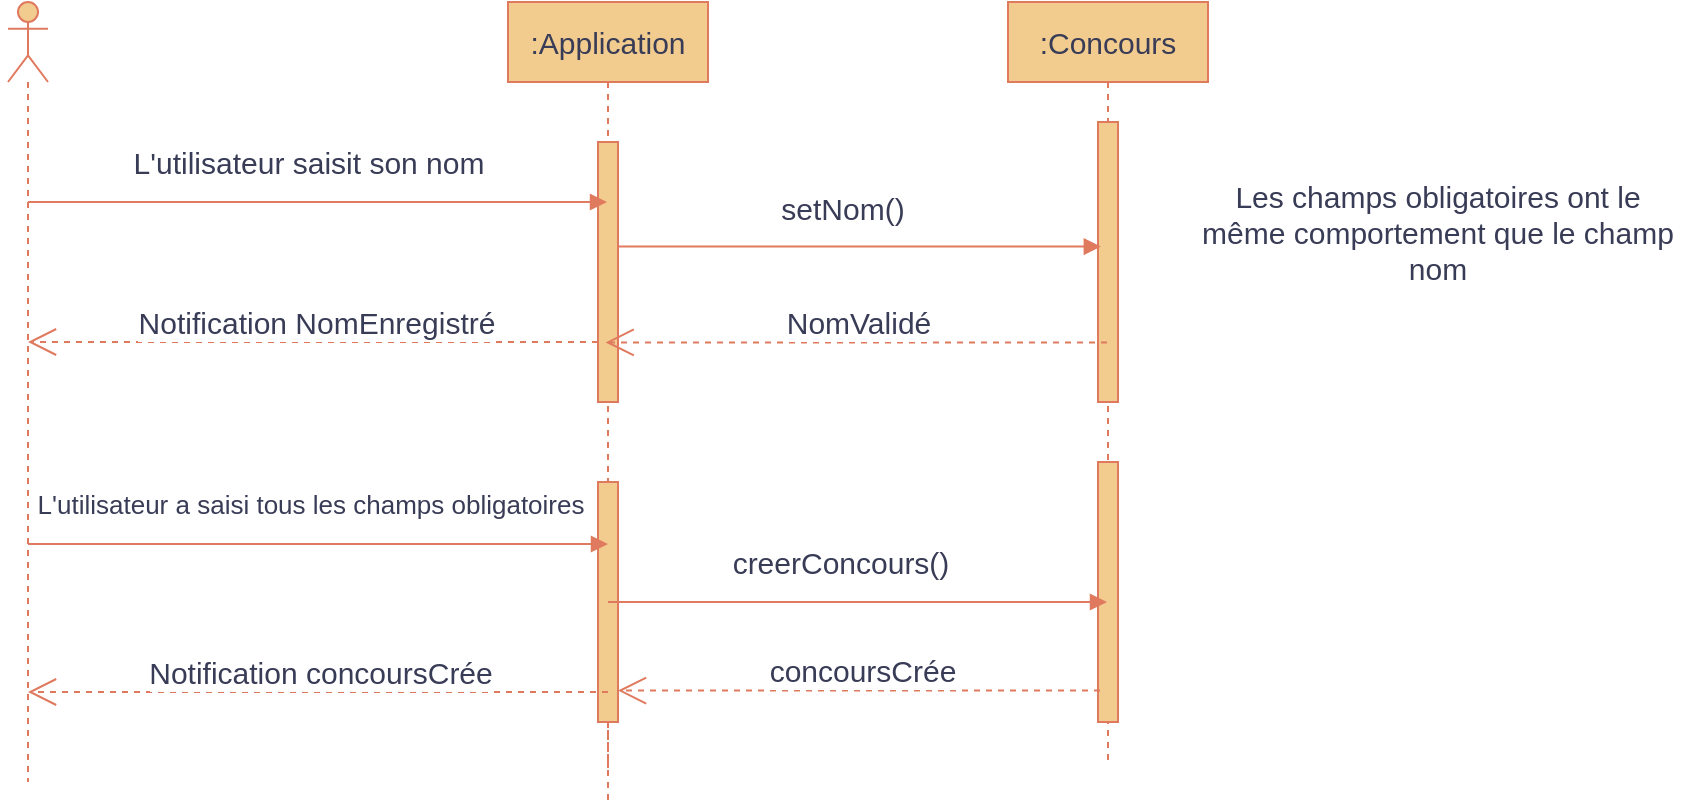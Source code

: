 <mxfile version="24.4.14" type="github">
  <diagram name="Page-1" id="fdAoEQVvMbO95dPxKYBk">
    <mxGraphModel dx="1818" dy="870" grid="1" gridSize="10" guides="1" tooltips="1" connect="1" arrows="1" fold="1" page="1" pageScale="1" pageWidth="827" pageHeight="1169" math="0" shadow="0">
      <root>
        <mxCell id="0" />
        <mxCell id="1" parent="0" />
        <mxCell id="YwSZnxOSZAGfmVUnm9KU-13" value="" style="shape=umlLifeline;perimeter=lifelinePerimeter;whiteSpace=wrap;html=1;container=1;dropTarget=0;collapsible=0;recursiveResize=0;outlineConnect=0;portConstraint=eastwest;newEdgeStyle={&quot;curved&quot;:0,&quot;rounded&quot;:0};participant=umlActor;fontSize=15;labelBackgroundColor=none;fillColor=#F2CC8F;strokeColor=#E07A5F;fontColor=#393C56;" parent="1" vertex="1">
          <mxGeometry x="40" y="240" width="20" height="390" as="geometry" />
        </mxCell>
        <mxCell id="YwSZnxOSZAGfmVUnm9KU-17" value=":Application" style="shape=umlLifeline;perimeter=lifelinePerimeter;whiteSpace=wrap;html=1;container=1;dropTarget=0;collapsible=0;recursiveResize=0;outlineConnect=0;portConstraint=eastwest;newEdgeStyle={&quot;curved&quot;:0,&quot;rounded&quot;:0};fontSize=15;labelBackgroundColor=none;fillColor=#F2CC8F;strokeColor=#E07A5F;fontColor=#393C56;" parent="1" vertex="1">
          <mxGeometry x="290" y="240" width="100" height="380" as="geometry" />
        </mxCell>
        <mxCell id="YwSZnxOSZAGfmVUnm9KU-18" value="" style="html=1;points=[[0,0,0,0,5],[0,1,0,0,-5],[1,0,0,0,5],[1,1,0,0,-5]];perimeter=orthogonalPerimeter;outlineConnect=0;targetShapes=umlLifeline;portConstraint=eastwest;newEdgeStyle={&quot;curved&quot;:0,&quot;rounded&quot;:0};fontSize=15;labelBackgroundColor=none;fillColor=#F2CC8F;strokeColor=#E07A5F;fontColor=#393C56;" parent="YwSZnxOSZAGfmVUnm9KU-17" vertex="1">
          <mxGeometry x="45" y="70" width="10" height="130" as="geometry" />
        </mxCell>
        <mxCell id="9qj4UcXm1KwkEZ2GntjI-5" value="" style="html=1;points=[[0,0,0,0,5],[0,1,0,0,-5],[1,0,0,0,5],[1,1,0,0,-5]];perimeter=orthogonalPerimeter;outlineConnect=0;targetShapes=umlLifeline;portConstraint=eastwest;newEdgeStyle={&quot;curved&quot;:0,&quot;rounded&quot;:0};fontSize=15;labelBackgroundColor=none;fillColor=#F2CC8F;strokeColor=#E07A5F;fontColor=#393C56;" parent="YwSZnxOSZAGfmVUnm9KU-17" vertex="1">
          <mxGeometry x="45" y="240" width="10" height="120" as="geometry" />
        </mxCell>
        <mxCell id="6GCMAw3Al3JXhv_3c7TU-25" value="" style="endArrow=none;dashed=1;html=1;rounded=0;labelBackgroundColor=none;strokeColor=#E07A5F;fontColor=default;" edge="1" parent="YwSZnxOSZAGfmVUnm9KU-17" source="YwSZnxOSZAGfmVUnm9KU-17" target="9qj4UcXm1KwkEZ2GntjI-5">
          <mxGeometry width="50" height="50" relative="1" as="geometry">
            <mxPoint x="50" y="380" as="sourcePoint" />
            <mxPoint x="50" y="560" as="targetPoint" />
          </mxGeometry>
        </mxCell>
        <mxCell id="YwSZnxOSZAGfmVUnm9KU-19" value="" style="html=1;verticalAlign=bottom;endArrow=block;curved=0;rounded=0;fontSize=15;labelBackgroundColor=none;strokeColor=#E07A5F;fontColor=default;" parent="1" target="YwSZnxOSZAGfmVUnm9KU-17" edge="1">
          <mxGeometry width="80" relative="1" as="geometry">
            <mxPoint x="50" y="340" as="sourcePoint" />
            <mxPoint x="320" y="340" as="targetPoint" />
          </mxGeometry>
        </mxCell>
        <mxCell id="YwSZnxOSZAGfmVUnm9KU-23" value="L&#39;utilisateur saisit son nom" style="edgeLabel;html=1;align=center;verticalAlign=middle;resizable=0;points=[];fontSize=15;labelBackgroundColor=none;fontColor=#393C56;" parent="YwSZnxOSZAGfmVUnm9KU-19" vertex="1" connectable="0">
          <mxGeometry x="-0.076" y="4" relative="1" as="geometry">
            <mxPoint x="6" y="-16" as="offset" />
          </mxGeometry>
        </mxCell>
        <mxCell id="YwSZnxOSZAGfmVUnm9KU-20" value=":Concours" style="shape=umlLifeline;perimeter=lifelinePerimeter;whiteSpace=wrap;html=1;container=1;dropTarget=0;collapsible=0;recursiveResize=0;outlineConnect=0;portConstraint=eastwest;newEdgeStyle={&quot;curved&quot;:0,&quot;rounded&quot;:0};fontSize=15;labelBackgroundColor=none;fillColor=#F2CC8F;strokeColor=#E07A5F;fontColor=#393C56;" parent="1" vertex="1">
          <mxGeometry x="540" y="240" width="100" height="380" as="geometry" />
        </mxCell>
        <mxCell id="YwSZnxOSZAGfmVUnm9KU-21" value="" style="html=1;points=[[0,0,0,0,5],[0,1,0,0,-5],[1,0,0,0,5],[1,1,0,0,-5]];perimeter=orthogonalPerimeter;outlineConnect=0;targetShapes=umlLifeline;portConstraint=eastwest;newEdgeStyle={&quot;curved&quot;:0,&quot;rounded&quot;:0};fontSize=15;labelBackgroundColor=none;fillColor=#F2CC8F;strokeColor=#E07A5F;fontColor=#393C56;" parent="YwSZnxOSZAGfmVUnm9KU-20" vertex="1">
          <mxGeometry x="45" y="60" width="10" height="140" as="geometry" />
        </mxCell>
        <mxCell id="6GCMAw3Al3JXhv_3c7TU-35" value="" style="html=1;points=[[0,0,0,0,5],[0,1,0,0,-5],[1,0,0,0,5],[1,1,0,0,-5]];perimeter=orthogonalPerimeter;outlineConnect=0;targetShapes=umlLifeline;portConstraint=eastwest;newEdgeStyle={&quot;curved&quot;:0,&quot;rounded&quot;:0};fontSize=15;labelBackgroundColor=none;fillColor=#F2CC8F;strokeColor=#E07A5F;fontColor=#393C56;" vertex="1" parent="YwSZnxOSZAGfmVUnm9KU-20">
          <mxGeometry x="45" y="230" width="10" height="130" as="geometry" />
        </mxCell>
        <mxCell id="9qj4UcXm1KwkEZ2GntjI-13" value="" style="endArrow=none;dashed=1;html=1;rounded=0;labelBackgroundColor=none;strokeColor=#E07A5F;fontColor=default;" parent="1" source="YwSZnxOSZAGfmVUnm9KU-17" edge="1">
          <mxGeometry width="50" height="50" relative="1" as="geometry">
            <mxPoint x="340" y="625" as="sourcePoint" />
            <mxPoint x="340" y="625" as="targetPoint" />
          </mxGeometry>
        </mxCell>
        <mxCell id="6GCMAw3Al3JXhv_3c7TU-4" value="" style="html=1;verticalAlign=bottom;endArrow=block;curved=0;rounded=0;fontSize=15;labelBackgroundColor=none;strokeColor=#E07A5F;fontColor=default;entryX=0.141;entryY=0.445;entryDx=0;entryDy=0;entryPerimeter=0;" edge="1" parent="1" source="YwSZnxOSZAGfmVUnm9KU-18" target="YwSZnxOSZAGfmVUnm9KU-21">
          <mxGeometry width="80" relative="1" as="geometry">
            <mxPoint x="345" y="360" as="sourcePoint" />
            <mxPoint x="575" y="360" as="targetPoint" />
          </mxGeometry>
        </mxCell>
        <mxCell id="6GCMAw3Al3JXhv_3c7TU-5" value="setNom()" style="edgeLabel;html=1;align=center;verticalAlign=middle;resizable=0;points=[];fontSize=15;labelBackgroundColor=none;fontColor=#393C56;" vertex="1" connectable="0" parent="6GCMAw3Al3JXhv_3c7TU-4">
          <mxGeometry x="-0.076" y="4" relative="1" as="geometry">
            <mxPoint y="-16" as="offset" />
          </mxGeometry>
        </mxCell>
        <mxCell id="6GCMAw3Al3JXhv_3c7TU-22" value="" style="endArrow=none;dashed=1;html=1;rounded=0;labelBackgroundColor=none;strokeColor=#E07A5F;fontColor=default;" edge="1" parent="1" source="9qj4UcXm1KwkEZ2GntjI-5">
          <mxGeometry width="50" height="50" relative="1" as="geometry">
            <mxPoint x="340" y="620" as="sourcePoint" />
            <mxPoint x="340" y="640" as="targetPoint" />
          </mxGeometry>
        </mxCell>
        <mxCell id="6GCMAw3Al3JXhv_3c7TU-30" value="&lt;font style=&quot;font-size: 15px;&quot;&gt;NomValidé&lt;/font&gt;" style="endArrow=open;endSize=12;dashed=1;html=1;rounded=0;strokeColor=#E07A5F;fontColor=#393C56;fillColor=#F2CC8F;entryX=0.488;entryY=0.448;entryDx=0;entryDy=0;entryPerimeter=0;" edge="1" parent="1" source="YwSZnxOSZAGfmVUnm9KU-20" target="YwSZnxOSZAGfmVUnm9KU-17">
          <mxGeometry x="-0.007" y="-10" width="160" relative="1" as="geometry">
            <mxPoint x="380" y="410" as="sourcePoint" />
            <mxPoint x="540" y="410" as="targetPoint" />
            <mxPoint as="offset" />
          </mxGeometry>
        </mxCell>
        <mxCell id="6GCMAw3Al3JXhv_3c7TU-31" value="&lt;font style=&quot;font-size: 15px;&quot;&gt;Notification NomEnregistré&lt;/font&gt;" style="endArrow=open;endSize=12;dashed=1;html=1;rounded=0;strokeColor=#E07A5F;fontColor=#393C56;fillColor=#F2CC8F;" edge="1" parent="1" source="YwSZnxOSZAGfmVUnm9KU-18">
          <mxGeometry x="-0.007" y="-10" width="160" relative="1" as="geometry">
            <mxPoint x="335" y="410" as="sourcePoint" />
            <mxPoint x="50" y="410" as="targetPoint" />
            <mxPoint as="offset" />
          </mxGeometry>
        </mxCell>
        <mxCell id="6GCMAw3Al3JXhv_3c7TU-37" value="&lt;font style=&quot;font-size: 15px;&quot;&gt;Les champs obligatoires ont le même comportement que le champ nom&lt;/font&gt;" style="text;html=1;align=center;verticalAlign=middle;whiteSpace=wrap;rounded=0;fontColor=#393C56;" vertex="1" parent="1">
          <mxGeometry x="630" y="330" width="250" height="50" as="geometry" />
        </mxCell>
        <mxCell id="6GCMAw3Al3JXhv_3c7TU-38" value="" style="html=1;verticalAlign=bottom;endArrow=block;curved=0;rounded=0;fontSize=15;labelBackgroundColor=none;strokeColor=#E07A5F;fontColor=default;" edge="1" parent="1" source="YwSZnxOSZAGfmVUnm9KU-13">
          <mxGeometry width="80" relative="1" as="geometry">
            <mxPoint x="49.5" y="510" as="sourcePoint" />
            <mxPoint x="340" y="511" as="targetPoint" />
          </mxGeometry>
        </mxCell>
        <mxCell id="6GCMAw3Al3JXhv_3c7TU-39" value="L&#39;utilisateur a saisi tous les champs obligatoires" style="edgeLabel;html=1;align=center;verticalAlign=middle;resizable=0;points=[];fontSize=13;labelBackgroundColor=none;fontColor=#393C56;" vertex="1" connectable="0" parent="6GCMAw3Al3JXhv_3c7TU-38">
          <mxGeometry x="-0.076" y="4" relative="1" as="geometry">
            <mxPoint x="7" y="-16" as="offset" />
          </mxGeometry>
        </mxCell>
        <mxCell id="6GCMAw3Al3JXhv_3c7TU-41" value="" style="html=1;verticalAlign=bottom;endArrow=block;curved=0;rounded=0;fontSize=15;labelBackgroundColor=none;strokeColor=#E07A5F;fontColor=default;" edge="1" parent="1" target="YwSZnxOSZAGfmVUnm9KU-20">
          <mxGeometry width="80" relative="1" as="geometry">
            <mxPoint x="340" y="540" as="sourcePoint" />
            <mxPoint x="590" y="540" as="targetPoint" />
          </mxGeometry>
        </mxCell>
        <mxCell id="6GCMAw3Al3JXhv_3c7TU-42" value="creerConcours()" style="edgeLabel;html=1;align=center;verticalAlign=middle;resizable=0;points=[];fontSize=15;labelBackgroundColor=none;fontColor=#393C56;" vertex="1" connectable="0" parent="6GCMAw3Al3JXhv_3c7TU-41">
          <mxGeometry x="-0.076" y="4" relative="1" as="geometry">
            <mxPoint y="-16" as="offset" />
          </mxGeometry>
        </mxCell>
        <mxCell id="6GCMAw3Al3JXhv_3c7TU-43" value="&lt;span style=&quot;font-size: 15px;&quot;&gt;concoursCrée&lt;/span&gt;" style="endArrow=open;endSize=12;dashed=1;html=1;rounded=0;strokeColor=#E07A5F;fontColor=#393C56;fillColor=#F2CC8F;exitX=0.101;exitY=0.879;exitDx=0;exitDy=0;exitPerimeter=0;" edge="1" parent="1" source="6GCMAw3Al3JXhv_3c7TU-35" target="9qj4UcXm1KwkEZ2GntjI-5">
          <mxGeometry x="-0.007" y="-10" width="160" relative="1" as="geometry">
            <mxPoint x="586" y="584" as="sourcePoint" />
            <mxPoint x="340" y="580" as="targetPoint" />
            <mxPoint as="offset" />
          </mxGeometry>
        </mxCell>
        <mxCell id="6GCMAw3Al3JXhv_3c7TU-44" value="&lt;span style=&quot;font-size: 15px;&quot;&gt;Notification concoursCrée&lt;/span&gt;" style="endArrow=open;endSize=12;dashed=1;html=1;rounded=0;strokeColor=#E07A5F;fontColor=#393C56;fillColor=#F2CC8F;exitX=0.5;exitY=0.875;exitDx=0;exitDy=0;exitPerimeter=0;" edge="1" parent="1" source="9qj4UcXm1KwkEZ2GntjI-5" target="YwSZnxOSZAGfmVUnm9KU-13">
          <mxGeometry x="-0.007" y="-10" width="160" relative="1" as="geometry">
            <mxPoint x="331" y="585" as="sourcePoint" />
            <mxPoint x="90" y="585" as="targetPoint" />
            <mxPoint as="offset" />
          </mxGeometry>
        </mxCell>
      </root>
    </mxGraphModel>
  </diagram>
</mxfile>
